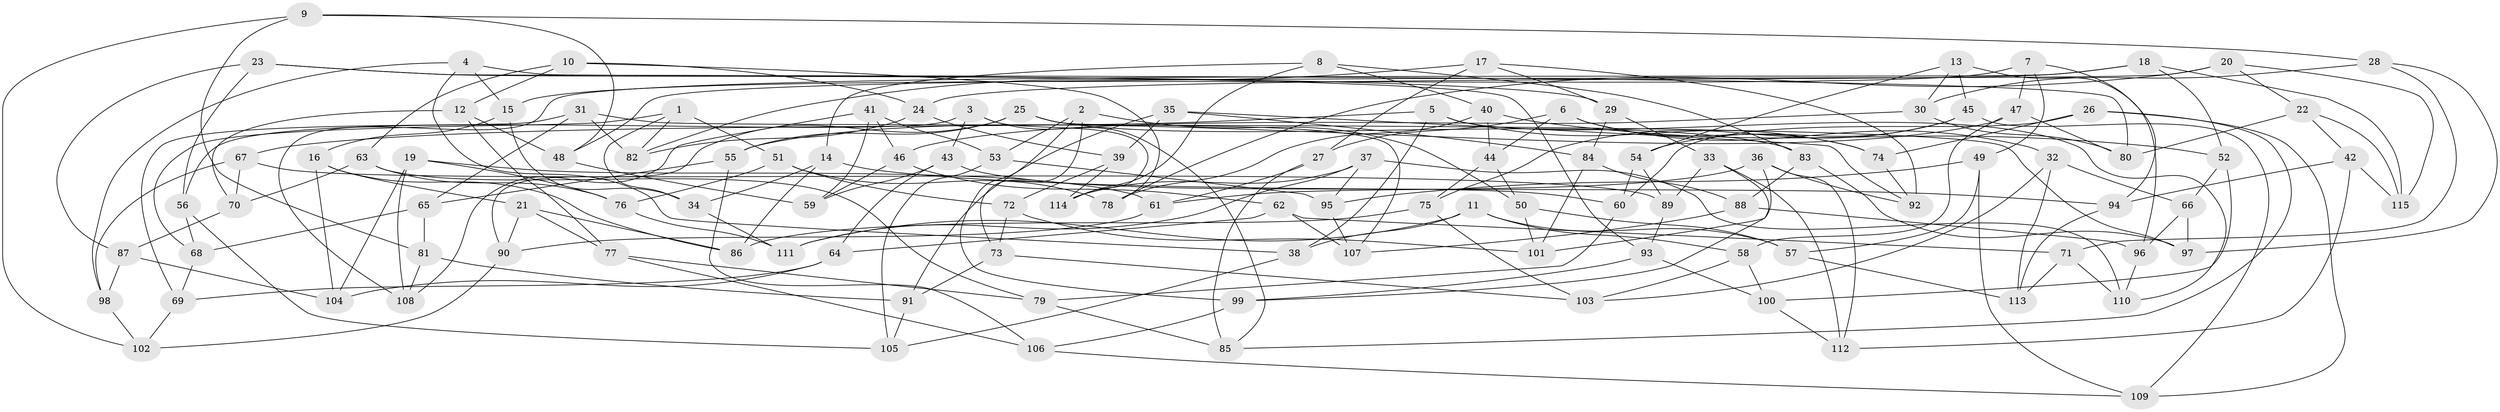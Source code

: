 // Generated by graph-tools (version 1.1) at 2025/59/03/09/25 04:59:19]
// undirected, 115 vertices, 230 edges
graph export_dot {
graph [start="1"]
  node [color=gray90,style=filled];
  1;
  2;
  3;
  4;
  5;
  6;
  7;
  8;
  9;
  10;
  11;
  12;
  13;
  14;
  15;
  16;
  17;
  18;
  19;
  20;
  21;
  22;
  23;
  24;
  25;
  26;
  27;
  28;
  29;
  30;
  31;
  32;
  33;
  34;
  35;
  36;
  37;
  38;
  39;
  40;
  41;
  42;
  43;
  44;
  45;
  46;
  47;
  48;
  49;
  50;
  51;
  52;
  53;
  54;
  55;
  56;
  57;
  58;
  59;
  60;
  61;
  62;
  63;
  64;
  65;
  66;
  67;
  68;
  69;
  70;
  71;
  72;
  73;
  74;
  75;
  76;
  77;
  78;
  79;
  80;
  81;
  82;
  83;
  84;
  85;
  86;
  87;
  88;
  89;
  90;
  91;
  92;
  93;
  94;
  95;
  96;
  97;
  98;
  99;
  100;
  101;
  102;
  103;
  104;
  105;
  106;
  107;
  108;
  109;
  110;
  111;
  112;
  113;
  114;
  115;
  1 -- 51;
  1 -- 34;
  1 -- 68;
  1 -- 82;
  2 -- 99;
  2 -- 50;
  2 -- 73;
  2 -- 53;
  3 -- 85;
  3 -- 43;
  3 -- 56;
  3 -- 114;
  4 -- 98;
  4 -- 80;
  4 -- 38;
  4 -- 15;
  5 -- 67;
  5 -- 38;
  5 -- 110;
  5 -- 74;
  6 -- 27;
  6 -- 44;
  6 -- 32;
  6 -- 74;
  7 -- 49;
  7 -- 47;
  7 -- 15;
  7 -- 94;
  8 -- 40;
  8 -- 83;
  8 -- 114;
  8 -- 14;
  9 -- 28;
  9 -- 81;
  9 -- 102;
  9 -- 48;
  10 -- 12;
  10 -- 63;
  10 -- 78;
  10 -- 24;
  11 -- 111;
  11 -- 57;
  11 -- 58;
  11 -- 38;
  12 -- 48;
  12 -- 70;
  12 -- 77;
  13 -- 45;
  13 -- 96;
  13 -- 30;
  13 -- 54;
  14 -- 86;
  14 -- 34;
  14 -- 94;
  15 -- 34;
  15 -- 16;
  16 -- 86;
  16 -- 21;
  16 -- 104;
  17 -- 92;
  17 -- 27;
  17 -- 82;
  17 -- 29;
  18 -- 115;
  18 -- 52;
  18 -- 24;
  18 -- 108;
  19 -- 104;
  19 -- 61;
  19 -- 76;
  19 -- 108;
  20 -- 22;
  20 -- 78;
  20 -- 115;
  20 -- 48;
  21 -- 77;
  21 -- 90;
  21 -- 86;
  22 -- 42;
  22 -- 115;
  22 -- 80;
  23 -- 29;
  23 -- 93;
  23 -- 87;
  23 -- 56;
  24 -- 39;
  24 -- 82;
  25 -- 107;
  25 -- 90;
  25 -- 55;
  25 -- 83;
  26 -- 85;
  26 -- 74;
  26 -- 60;
  26 -- 109;
  27 -- 85;
  27 -- 61;
  28 -- 97;
  28 -- 71;
  28 -- 30;
  29 -- 84;
  29 -- 33;
  30 -- 46;
  30 -- 80;
  31 -- 82;
  31 -- 69;
  31 -- 97;
  31 -- 65;
  32 -- 113;
  32 -- 66;
  32 -- 103;
  33 -- 99;
  33 -- 112;
  33 -- 89;
  34 -- 111;
  35 -- 91;
  35 -- 84;
  35 -- 92;
  35 -- 39;
  36 -- 92;
  36 -- 112;
  36 -- 101;
  36 -- 61;
  37 -- 95;
  37 -- 111;
  37 -- 110;
  37 -- 114;
  38 -- 105;
  39 -- 114;
  39 -- 72;
  40 -- 44;
  40 -- 78;
  40 -- 52;
  41 -- 53;
  41 -- 59;
  41 -- 108;
  41 -- 46;
  42 -- 115;
  42 -- 94;
  42 -- 112;
  43 -- 64;
  43 -- 59;
  43 -- 60;
  44 -- 75;
  44 -- 50;
  45 -- 75;
  45 -- 109;
  45 -- 54;
  46 -- 59;
  46 -- 62;
  47 -- 55;
  47 -- 80;
  47 -- 58;
  48 -- 59;
  49 -- 95;
  49 -- 109;
  49 -- 57;
  50 -- 57;
  50 -- 101;
  51 -- 78;
  51 -- 72;
  51 -- 76;
  52 -- 66;
  52 -- 100;
  53 -- 105;
  53 -- 95;
  54 -- 60;
  54 -- 89;
  55 -- 106;
  55 -- 65;
  56 -- 105;
  56 -- 68;
  57 -- 113;
  58 -- 100;
  58 -- 103;
  60 -- 79;
  61 -- 90;
  62 -- 107;
  62 -- 71;
  62 -- 64;
  63 -- 76;
  63 -- 70;
  63 -- 79;
  64 -- 104;
  64 -- 69;
  65 -- 68;
  65 -- 81;
  66 -- 97;
  66 -- 96;
  67 -- 89;
  67 -- 98;
  67 -- 70;
  68 -- 69;
  69 -- 102;
  70 -- 87;
  71 -- 113;
  71 -- 110;
  72 -- 73;
  72 -- 101;
  73 -- 103;
  73 -- 91;
  74 -- 92;
  75 -- 86;
  75 -- 103;
  76 -- 111;
  77 -- 79;
  77 -- 106;
  79 -- 85;
  81 -- 108;
  81 -- 91;
  83 -- 88;
  83 -- 97;
  84 -- 88;
  84 -- 101;
  87 -- 104;
  87 -- 98;
  88 -- 107;
  88 -- 96;
  89 -- 93;
  90 -- 102;
  91 -- 105;
  93 -- 100;
  93 -- 99;
  94 -- 113;
  95 -- 107;
  96 -- 110;
  98 -- 102;
  99 -- 106;
  100 -- 112;
  106 -- 109;
}

